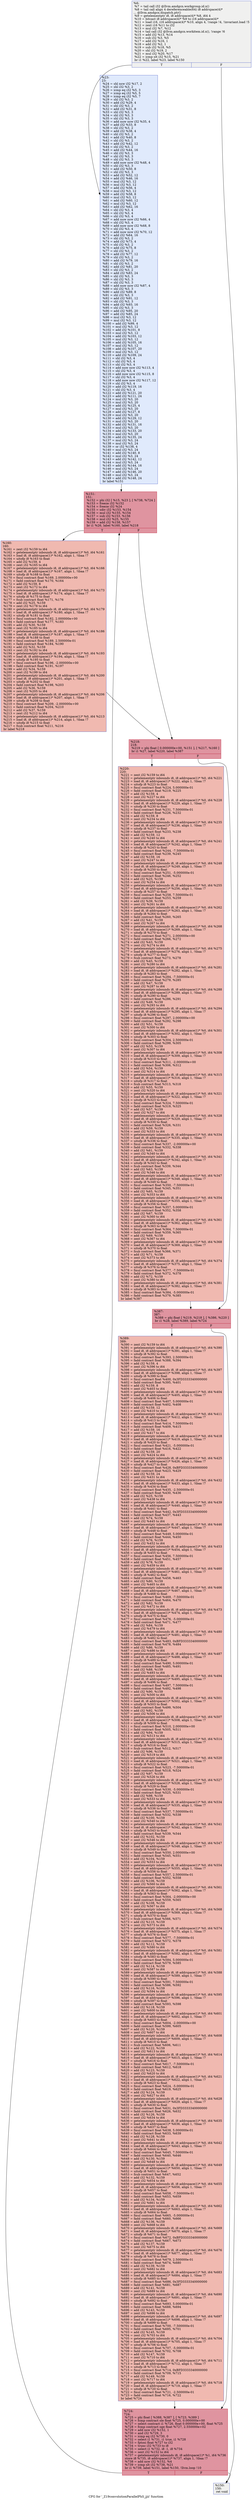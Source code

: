 digraph "CFG for '_Z19convolutionParallelPhS_jjii' function" {
	label="CFG for '_Z19convolutionParallelPhS_jjii' function";

	Node0x6183500 [shape=record,color="#3d50c3ff", style=filled, fillcolor="#dedcdb70",label="{%6:\l  %7 = tail call i32 @llvm.amdgcn.workgroup.id.x()\l  %8 = tail call align 4 dereferenceable(64) i8 addrspace(4)*\l... @llvm.amdgcn.dispatch.ptr()\l  %9 = getelementptr i8, i8 addrspace(4)* %8, i64 4\l  %10 = bitcast i8 addrspace(4)* %9 to i16 addrspace(4)*\l  %11 = load i16, i16 addrspace(4)* %10, align 4, !range !4, !invariant.load !5\l  %12 = zext i16 %11 to i32\l  %13 = mul i32 %7, %12\l  %14 = tail call i32 @llvm.amdgcn.workitem.id.x(), !range !6\l  %15 = add i32 %13, %14\l  %16 = sub i32 %3, %5\l  %17 = add i32 %16, 1\l  %18 = add i32 %2, 1\l  %19 = sub i32 %18, %5\l  %20 = shl i32 %19, 2\l  %21 = mul i32 %20, %17\l  %22 = icmp slt i32 %15, %21\l  br i1 %22, label %23, label %150\l|{<s0>T|<s1>F}}"];
	Node0x6183500:s0 -> Node0x61857e0;
	Node0x6183500:s1 -> Node0x6185870;
	Node0x61857e0 [shape=record,color="#3d50c3ff", style=filled, fillcolor="#b9d0f970",label="{%23:\l23:                                               \l  %24 = shl nsw i32 %17, 2\l  %25 = shl i32 %3, 2\l  %26 = icmp eq i32 %5, 3\l  %27 = icmp eq i32 %5, 5\l  %28 = icmp eq i32 %5, 7\l  %29 = shl i32 %3, 2\l  %30 = add i32 %29, 4\l  %31 = shl i32 %3, 2\l  %32 = add i32 %31, 8\l  %33 = shl i32 %3, 3\l  %34 = shl i32 %3, 3\l  %35 = shl i32 %3, 3\l  %36 = add nuw nsw i32 %35, 4\l  %37 = add i32 %33, 8\l  %38 = shl i32 %3, 2\l  %39 = add i32 %38, 4\l  %40 = shl i32 %3, 2\l  %41 = add i32 %40, 8\l  %42 = shl i32 %3, 2\l  %43 = add i32 %42, 12\l  %44 = shl i32 %3, 2\l  %45 = add i32 %44, 16\l  %46 = shl i32 %3, 3\l  %47 = shl i32 %3, 3\l  %48 = shl i32 %3, 3\l  %49 = add nuw nsw i32 %48, 4\l  %50 = shl i32 %3, 3\l  %51 = add i32 %50, 8\l  %52 = shl i32 %3, 3\l  %53 = add i32 %52, 12\l  %54 = add i32 %46, 16\l  %55 = mul i32 %3, 12\l  %56 = mul i32 %3, 12\l  %57 = add i32 %56, 4\l  %58 = mul i32 %3, 12\l  %59 = add i32 %58, 8\l  %60 = mul i32 %3, 12\l  %61 = add i32 %60, 12\l  %62 = mul i32 %3, 12\l  %63 = add i32 %62, 16\l  %64 = shl i32 %3, 4\l  %65 = shl i32 %3, 4\l  %66 = shl i32 %3, 4\l  %67 = add nuw nsw i32 %66, 4\l  %68 = shl i32 %3, 4\l  %69 = add nuw nsw i32 %68, 8\l  %70 = shl i32 %3, 4\l  %71 = add nuw nsw i32 %70, 12\l  %72 = add i32 %64, 16\l  %73 = shl i32 %3, 2\l  %74 = add i32 %73, 4\l  %75 = shl i32 %3, 2\l  %76 = add i32 %75, 8\l  %77 = shl i32 %3, 2\l  %78 = add i32 %77, 12\l  %79 = shl i32 %3, 2\l  %80 = add i32 %79, 16\l  %81 = shl i32 %3, 2\l  %82 = add i32 %81, 20\l  %83 = shl i32 %3, 2\l  %84 = add i32 %83, 24\l  %85 = shl i32 %3, 3\l  %86 = shl i32 %3, 3\l  %87 = shl i32 %3, 3\l  %88 = add nuw nsw i32 %87, 4\l  %89 = shl i32 %3, 3\l  %90 = add i32 %89, 8\l  %91 = shl i32 %3, 3\l  %92 = add i32 %91, 12\l  %93 = shl i32 %3, 3\l  %94 = add i32 %93, 16\l  %95 = shl i32 %3, 3\l  %96 = add i32 %95, 20\l  %97 = add i32 %85, 24\l  %98 = mul i32 %3, 12\l  %99 = mul i32 %3, 12\l  %100 = add i32 %99, 4\l  %101 = mul i32 %3, 12\l  %102 = add i32 %101, 8\l  %103 = mul i32 %3, 12\l  %104 = add i32 %103, 12\l  %105 = mul i32 %3, 12\l  %106 = add i32 %105, 16\l  %107 = mul i32 %3, 12\l  %108 = add i32 %107, 20\l  %109 = mul i32 %3, 12\l  %110 = add i32 %109, 24\l  %111 = shl i32 %3, 4\l  %112 = shl i32 %3, 4\l  %113 = shl i32 %3, 4\l  %114 = add nuw nsw i32 %113, 4\l  %115 = shl i32 %3, 4\l  %116 = add nuw nsw i32 %115, 8\l  %117 = shl i32 %3, 4\l  %118 = add nuw nsw i32 %117, 12\l  %119 = shl i32 %3, 4\l  %120 = add i32 %119, 16\l  %121 = shl i32 %3, 4\l  %122 = add i32 %121, 20\l  %123 = add i32 %111, 24\l  %124 = mul i32 %3, 20\l  %125 = mul i32 %3, 20\l  %126 = add i32 %125, 4\l  %127 = mul i32 %3, 20\l  %128 = add i32 %127, 8\l  %129 = mul i32 %3, 20\l  %130 = add i32 %129, 12\l  %131 = mul i32 %3, 20\l  %132 = add i32 %131, 16\l  %133 = mul i32 %3, 20\l  %134 = add i32 %133, 20\l  %135 = mul i32 %3, 20\l  %136 = add i32 %135, 24\l  %137 = mul i32 %3, 24\l  %138 = mul i32 %3, 24\l  %139 = or i32 %138, 4\l  %140 = mul i32 %3, 24\l  %141 = add i32 %140, 8\l  %142 = mul i32 %3, 24\l  %143 = add i32 %142, 12\l  %144 = mul i32 %3, 24\l  %145 = add i32 %144, 16\l  %146 = mul i32 %3, 24\l  %147 = add i32 %146, 20\l  %148 = mul i32 %3, 24\l  %149 = add i32 %148, 24\l  br label %151\l}"];
	Node0x61857e0 -> Node0x618a980;
	Node0x6185870 [shape=record,color="#3d50c3ff", style=filled, fillcolor="#dedcdb70",label="{%150:\l150:                                              \l  ret void\l}"];
	Node0x618a980 [shape=record,color="#b70d28ff", style=filled, fillcolor="#b70d2870",label="{%151:\l151:                                              \l  %152 = phi i32 [ %15, %23 ], [ %738, %724 ]\l  %153 = freeze i32 %152\l  %154 = freeze i32 %24\l  %155 = sdiv i32 %153, %154\l  %156 = mul i32 %155, %154\l  %157 = sub i32 %153, %156\l  %158 = mul i32 %25, %155\l  %159 = add i32 %158, %157\l  br i1 %26, label %160, label %218\l|{<s0>T|<s1>F}}"];
	Node0x618a980:s0 -> Node0x618af80;
	Node0x618a980:s1 -> Node0x618b010;
	Node0x618af80 [shape=record,color="#3d50c3ff", style=filled, fillcolor="#de614d70",label="{%160:\l160:                                              \l  %161 = zext i32 %159 to i64\l  %162 = getelementptr inbounds i8, i8 addrspace(1)* %0, i64 %161\l  %163 = load i8, i8 addrspace(1)* %162, align 1, !tbaa !7\l  %164 = uitofp i8 %163 to float\l  %165 = add i32 %159, 4\l  %166 = zext i32 %165 to i64\l  %167 = getelementptr inbounds i8, i8 addrspace(1)* %0, i64 %166\l  %168 = load i8, i8 addrspace(1)* %167, align 1, !tbaa !7\l  %169 = uitofp i8 %168 to float\l  %170 = fmul contract float %169, 2.000000e+00\l  %171 = fadd contract float %170, %164\l  %172 = add i32 %159, 8\l  %173 = zext i32 %172 to i64\l  %174 = getelementptr inbounds i8, i8 addrspace(1)* %0, i64 %173\l  %175 = load i8, i8 addrspace(1)* %174, align 1, !tbaa !7\l  %176 = uitofp i8 %175 to float\l  %177 = fsub contract float %171, %176\l  %178 = add i32 %25, %159\l  %179 = zext i32 %178 to i64\l  %180 = getelementptr inbounds i8, i8 addrspace(1)* %0, i64 %179\l  %181 = load i8, i8 addrspace(1)* %180, align 1, !tbaa !7\l  %182 = uitofp i8 %181 to float\l  %183 = fmul contract float %182, 2.000000e+00\l  %184 = fadd contract float %177, %183\l  %185 = add i32 %30, %159\l  %186 = zext i32 %185 to i64\l  %187 = getelementptr inbounds i8, i8 addrspace(1)* %0, i64 %186\l  %188 = load i8, i8 addrspace(1)* %187, align 1, !tbaa !7\l  %189 = uitofp i8 %188 to float\l  %190 = fmul contract float %189, 2.500000e-01\l  %191 = fadd contract float %184, %190\l  %192 = add i32 %32, %159\l  %193 = zext i32 %192 to i64\l  %194 = getelementptr inbounds i8, i8 addrspace(1)* %0, i64 %193\l  %195 = load i8, i8 addrspace(1)* %194, align 1, !tbaa !7\l  %196 = uitofp i8 %195 to float\l  %197 = fmul contract float %196, -2.000000e+00\l  %198 = fadd contract float %191, %197\l  %199 = add i32 %34, %159\l  %200 = zext i32 %199 to i64\l  %201 = getelementptr inbounds i8, i8 addrspace(1)* %0, i64 %200\l  %202 = load i8, i8 addrspace(1)* %201, align 1, !tbaa !7\l  %203 = uitofp i8 %202 to float\l  %204 = fadd contract float %198, %203\l  %205 = add i32 %36, %159\l  %206 = zext i32 %205 to i64\l  %207 = getelementptr inbounds i8, i8 addrspace(1)* %0, i64 %206\l  %208 = load i8, i8 addrspace(1)* %207, align 1, !tbaa !7\l  %209 = uitofp i8 %208 to float\l  %210 = fmul contract float %209, -2.000000e+00\l  %211 = fadd contract float %204, %210\l  %212 = add i32 %37, %159\l  %213 = zext i32 %212 to i64\l  %214 = getelementptr inbounds i8, i8 addrspace(1)* %0, i64 %213\l  %215 = load i8, i8 addrspace(1)* %214, align 1, !tbaa !7\l  %216 = uitofp i8 %215 to float\l  %217 = fsub contract float %211, %216\l  br label %218\l}"];
	Node0x618af80 -> Node0x618b010;
	Node0x618b010 [shape=record,color="#b70d28ff", style=filled, fillcolor="#b70d2870",label="{%218:\l218:                                              \l  %219 = phi float [ 0.000000e+00, %151 ], [ %217, %160 ]\l  br i1 %27, label %220, label %387\l|{<s0>T|<s1>F}}"];
	Node0x618b010:s0 -> Node0x618e1c0;
	Node0x618b010:s1 -> Node0x618e250;
	Node0x618e1c0 [shape=record,color="#3d50c3ff", style=filled, fillcolor="#de614d70",label="{%220:\l220:                                              \l  %221 = zext i32 %159 to i64\l  %222 = getelementptr inbounds i8, i8 addrspace(1)* %0, i64 %221\l  %223 = load i8, i8 addrspace(1)* %222, align 1, !tbaa !7\l  %224 = uitofp i8 %223 to float\l  %225 = fmul contract float %224, 5.000000e-01\l  %226 = fadd contract float %219, %225\l  %227 = add i32 %159, 4\l  %228 = zext i32 %227 to i64\l  %229 = getelementptr inbounds i8, i8 addrspace(1)* %0, i64 %228\l  %230 = load i8, i8 addrspace(1)* %229, align 1, !tbaa !7\l  %231 = uitofp i8 %230 to float\l  %232 = fmul contract float %231, 7.500000e-01\l  %233 = fadd contract float %226, %232\l  %234 = add i32 %159, 8\l  %235 = zext i32 %234 to i64\l  %236 = getelementptr inbounds i8, i8 addrspace(1)* %0, i64 %235\l  %237 = load i8, i8 addrspace(1)* %236, align 1, !tbaa !7\l  %238 = uitofp i8 %237 to float\l  %239 = fadd contract float %233, %238\l  %240 = add i32 %159, 12\l  %241 = zext i32 %240 to i64\l  %242 = getelementptr inbounds i8, i8 addrspace(1)* %0, i64 %241\l  %243 = load i8, i8 addrspace(1)* %242, align 1, !tbaa !7\l  %244 = uitofp i8 %243 to float\l  %245 = fmul contract float %244, -7.500000e-01\l  %246 = fadd contract float %239, %245\l  %247 = add i32 %159, 16\l  %248 = zext i32 %247 to i64\l  %249 = getelementptr inbounds i8, i8 addrspace(1)* %0, i64 %248\l  %250 = load i8, i8 addrspace(1)* %249, align 1, !tbaa !7\l  %251 = uitofp i8 %250 to float\l  %252 = fmul contract float %251, -5.000000e-01\l  %253 = fadd contract float %246, %252\l  %254 = add i32 %25, %159\l  %255 = zext i32 %254 to i64\l  %256 = getelementptr inbounds i8, i8 addrspace(1)* %0, i64 %255\l  %257 = load i8, i8 addrspace(1)* %256, align 1, !tbaa !7\l  %258 = uitofp i8 %257 to float\l  %259 = fmul contract float %258, 7.500000e-01\l  %260 = fadd contract float %253, %259\l  %261 = add i32 %39, %159\l  %262 = zext i32 %261 to i64\l  %263 = getelementptr inbounds i8, i8 addrspace(1)* %0, i64 %262\l  %264 = load i8, i8 addrspace(1)* %263, align 1, !tbaa !7\l  %265 = uitofp i8 %264 to float\l  %266 = fadd contract float %260, %265\l  %267 = add i32 %41, %159\l  %268 = zext i32 %267 to i64\l  %269 = getelementptr inbounds i8, i8 addrspace(1)* %0, i64 %268\l  %270 = load i8, i8 addrspace(1)* %269, align 1, !tbaa !7\l  %271 = uitofp i8 %270 to float\l  %272 = fmul contract float %271, 2.000000e+00\l  %273 = fadd contract float %266, %272\l  %274 = add i32 %43, %159\l  %275 = zext i32 %274 to i64\l  %276 = getelementptr inbounds i8, i8 addrspace(1)* %0, i64 %275\l  %277 = load i8, i8 addrspace(1)* %276, align 1, !tbaa !7\l  %278 = uitofp i8 %277 to float\l  %279 = fsub contract float %273, %278\l  %280 = add i32 %45, %159\l  %281 = zext i32 %280 to i64\l  %282 = getelementptr inbounds i8, i8 addrspace(1)* %0, i64 %281\l  %283 = load i8, i8 addrspace(1)* %282, align 1, !tbaa !7\l  %284 = uitofp i8 %283 to float\l  %285 = fmul contract float %284, -7.500000e-01\l  %286 = fadd contract float %279, %285\l  %287 = add i32 %47, %159\l  %288 = zext i32 %287 to i64\l  %289 = getelementptr inbounds i8, i8 addrspace(1)* %0, i64 %288\l  %290 = load i8, i8 addrspace(1)* %289, align 1, !tbaa !7\l  %291 = uitofp i8 %290 to float\l  %292 = fadd contract float %286, %291\l  %293 = add i32 %49, %159\l  %294 = zext i32 %293 to i64\l  %295 = getelementptr inbounds i8, i8 addrspace(1)* %0, i64 %294\l  %296 = load i8, i8 addrspace(1)* %295, align 1, !tbaa !7\l  %297 = uitofp i8 %296 to float\l  %298 = fmul contract float %297, 2.000000e+00\l  %299 = fadd contract float %292, %298\l  %300 = add i32 %51, %159\l  %301 = zext i32 %300 to i64\l  %302 = getelementptr inbounds i8, i8 addrspace(1)* %0, i64 %301\l  %303 = load i8, i8 addrspace(1)* %302, align 1, !tbaa !7\l  %304 = uitofp i8 %303 to float\l  %305 = fmul contract float %304, 2.500000e-01\l  %306 = fadd contract float %299, %305\l  %307 = add i32 %53, %159\l  %308 = zext i32 %307 to i64\l  %309 = getelementptr inbounds i8, i8 addrspace(1)* %0, i64 %308\l  %310 = load i8, i8 addrspace(1)* %309, align 1, !tbaa !7\l  %311 = uitofp i8 %310 to float\l  %312 = fmul contract float %311, -2.000000e+00\l  %313 = fadd contract float %306, %312\l  %314 = add i32 %54, %159\l  %315 = zext i32 %314 to i64\l  %316 = getelementptr inbounds i8, i8 addrspace(1)* %0, i64 %315\l  %317 = load i8, i8 addrspace(1)* %316, align 1, !tbaa !7\l  %318 = uitofp i8 %317 to float\l  %319 = fsub contract float %313, %318\l  %320 = add i32 %55, %159\l  %321 = zext i32 %320 to i64\l  %322 = getelementptr inbounds i8, i8 addrspace(1)* %0, i64 %321\l  %323 = load i8, i8 addrspace(1)* %322, align 1, !tbaa !7\l  %324 = uitofp i8 %323 to float\l  %325 = fmul contract float %324, 7.500000e-01\l  %326 = fadd contract float %319, %325\l  %327 = add i32 %57, %159\l  %328 = zext i32 %327 to i64\l  %329 = getelementptr inbounds i8, i8 addrspace(1)* %0, i64 %328\l  %330 = load i8, i8 addrspace(1)* %329, align 1, !tbaa !7\l  %331 = uitofp i8 %330 to float\l  %332 = fadd contract float %326, %331\l  %333 = add i32 %59, %159\l  %334 = zext i32 %333 to i64\l  %335 = getelementptr inbounds i8, i8 addrspace(1)* %0, i64 %334\l  %336 = load i8, i8 addrspace(1)* %335, align 1, !tbaa !7\l  %337 = uitofp i8 %336 to float\l  %338 = fmul contract float %337, -2.000000e+00\l  %339 = fadd contract float %332, %338\l  %340 = add i32 %61, %159\l  %341 = zext i32 %340 to i64\l  %342 = getelementptr inbounds i8, i8 addrspace(1)* %0, i64 %341\l  %343 = load i8, i8 addrspace(1)* %342, align 1, !tbaa !7\l  %344 = uitofp i8 %343 to float\l  %345 = fsub contract float %339, %344\l  %346 = add i32 %63, %159\l  %347 = zext i32 %346 to i64\l  %348 = getelementptr inbounds i8, i8 addrspace(1)* %0, i64 %347\l  %349 = load i8, i8 addrspace(1)* %348, align 1, !tbaa !7\l  %350 = uitofp i8 %349 to float\l  %351 = fmul contract float %350, -7.500000e-01\l  %352 = fadd contract float %345, %351\l  %353 = add i32 %65, %159\l  %354 = zext i32 %353 to i64\l  %355 = getelementptr inbounds i8, i8 addrspace(1)* %0, i64 %354\l  %356 = load i8, i8 addrspace(1)* %355, align 1, !tbaa !7\l  %357 = uitofp i8 %356 to float\l  %358 = fmul contract float %357, 5.000000e-01\l  %359 = fadd contract float %352, %358\l  %360 = add i32 %67, %159\l  %361 = zext i32 %360 to i64\l  %362 = getelementptr inbounds i8, i8 addrspace(1)* %0, i64 %361\l  %363 = load i8, i8 addrspace(1)* %362, align 1, !tbaa !7\l  %364 = uitofp i8 %363 to float\l  %365 = fmul contract float %364, 7.500000e-01\l  %366 = fadd contract float %359, %365\l  %367 = add i32 %69, %159\l  %368 = zext i32 %367 to i64\l  %369 = getelementptr inbounds i8, i8 addrspace(1)* %0, i64 %368\l  %370 = load i8, i8 addrspace(1)* %369, align 1, !tbaa !7\l  %371 = uitofp i8 %370 to float\l  %372 = fsub contract float %366, %371\l  %373 = add i32 %71, %159\l  %374 = zext i32 %373 to i64\l  %375 = getelementptr inbounds i8, i8 addrspace(1)* %0, i64 %374\l  %376 = load i8, i8 addrspace(1)* %375, align 1, !tbaa !7\l  %377 = uitofp i8 %376 to float\l  %378 = fmul contract float %377, -7.500000e-01\l  %379 = fadd contract float %372, %378\l  %380 = add i32 %72, %159\l  %381 = zext i32 %380 to i64\l  %382 = getelementptr inbounds i8, i8 addrspace(1)* %0, i64 %381\l  %383 = load i8, i8 addrspace(1)* %382, align 1, !tbaa !7\l  %384 = uitofp i8 %383 to float\l  %385 = fmul contract float %384, -5.000000e-01\l  %386 = fadd contract float %379, %385\l  br label %387\l}"];
	Node0x618e1c0 -> Node0x618e250;
	Node0x618e250 [shape=record,color="#b70d28ff", style=filled, fillcolor="#b70d2870",label="{%387:\l387:                                              \l  %388 = phi float [ %219, %218 ], [ %386, %220 ]\l  br i1 %28, label %389, label %724\l|{<s0>T|<s1>F}}"];
	Node0x618e250:s0 -> Node0x6194310;
	Node0x618e250:s1 -> Node0x618aad0;
	Node0x6194310 [shape=record,color="#3d50c3ff", style=filled, fillcolor="#de614d70",label="{%389:\l389:                                              \l  %390 = zext i32 %159 to i64\l  %391 = getelementptr inbounds i8, i8 addrspace(1)* %0, i64 %390\l  %392 = load i8, i8 addrspace(1)* %391, align 1, !tbaa !7\l  %393 = uitofp i8 %392 to float\l  %394 = fmul contract float %393, 2.500000e-01\l  %395 = fadd contract float %388, %394\l  %396 = add i32 %159, 4\l  %397 = zext i32 %396 to i64\l  %398 = getelementptr inbounds i8, i8 addrspace(1)* %0, i64 %397\l  %399 = load i8, i8 addrspace(1)* %398, align 1, !tbaa !7\l  %400 = uitofp i8 %399 to float\l  %401 = fmul contract float %400, 0x3FD3333340000000\l  %402 = fadd contract float %395, %401\l  %403 = add i32 %159, 8\l  %404 = zext i32 %403 to i64\l  %405 = getelementptr inbounds i8, i8 addrspace(1)* %0, i64 %404\l  %406 = load i8, i8 addrspace(1)* %405, align 1, !tbaa !7\l  %407 = uitofp i8 %406 to float\l  %408 = fmul contract float %407, 5.000000e-01\l  %409 = fadd contract float %402, %408\l  %410 = add i32 %159, 12\l  %411 = zext i32 %410 to i64\l  %412 = getelementptr inbounds i8, i8 addrspace(1)* %0, i64 %411\l  %413 = load i8, i8 addrspace(1)* %412, align 1, !tbaa !7\l  %414 = uitofp i8 %413 to float\l  %415 = fmul contract float %414, 7.500000e-01\l  %416 = fadd contract float %409, %415\l  %417 = add i32 %159, 16\l  %418 = zext i32 %417 to i64\l  %419 = getelementptr inbounds i8, i8 addrspace(1)* %0, i64 %418\l  %420 = load i8, i8 addrspace(1)* %419, align 1, !tbaa !7\l  %421 = uitofp i8 %420 to float\l  %422 = fmul contract float %421, -5.000000e-01\l  %423 = fadd contract float %416, %422\l  %424 = add i32 %159, 20\l  %425 = zext i32 %424 to i64\l  %426 = getelementptr inbounds i8, i8 addrspace(1)* %0, i64 %425\l  %427 = load i8, i8 addrspace(1)* %426, align 1, !tbaa !7\l  %428 = uitofp i8 %427 to float\l  %429 = fmul contract float %428, 0xBFD3333340000000\l  %430 = fadd contract float %423, %429\l  %431 = add i32 %159, 24\l  %432 = zext i32 %431 to i64\l  %433 = getelementptr inbounds i8, i8 addrspace(1)* %0, i64 %432\l  %434 = load i8, i8 addrspace(1)* %433, align 1, !tbaa !7\l  %435 = uitofp i8 %434 to float\l  %436 = fmul contract float %435, -2.500000e-01\l  %437 = fadd contract float %430, %436\l  %438 = add i32 %25, %159\l  %439 = zext i32 %438 to i64\l  %440 = getelementptr inbounds i8, i8 addrspace(1)* %0, i64 %439\l  %441 = load i8, i8 addrspace(1)* %440, align 1, !tbaa !7\l  %442 = uitofp i8 %441 to float\l  %443 = fmul contract float %442, 0x3FD3333340000000\l  %444 = fadd contract float %437, %443\l  %445 = add i32 %74, %159\l  %446 = zext i32 %445 to i64\l  %447 = getelementptr inbounds i8, i8 addrspace(1)* %0, i64 %446\l  %448 = load i8, i8 addrspace(1)* %447, align 1, !tbaa !7\l  %449 = uitofp i8 %448 to float\l  %450 = fmul contract float %449, 5.000000e-01\l  %451 = fadd contract float %444, %450\l  %452 = add i32 %76, %159\l  %453 = zext i32 %452 to i64\l  %454 = getelementptr inbounds i8, i8 addrspace(1)* %0, i64 %453\l  %455 = load i8, i8 addrspace(1)* %454, align 1, !tbaa !7\l  %456 = uitofp i8 %455 to float\l  %457 = fmul contract float %456, 7.500000e-01\l  %458 = fadd contract float %451, %457\l  %459 = add i32 %78, %159\l  %460 = zext i32 %459 to i64\l  %461 = getelementptr inbounds i8, i8 addrspace(1)* %0, i64 %460\l  %462 = load i8, i8 addrspace(1)* %461, align 1, !tbaa !7\l  %463 = uitofp i8 %462 to float\l  %464 = fadd contract float %458, %463\l  %465 = add i32 %80, %159\l  %466 = zext i32 %465 to i64\l  %467 = getelementptr inbounds i8, i8 addrspace(1)* %0, i64 %466\l  %468 = load i8, i8 addrspace(1)* %467, align 1, !tbaa !7\l  %469 = uitofp i8 %468 to float\l  %470 = fmul contract float %469, -7.500000e-01\l  %471 = fadd contract float %464, %470\l  %472 = add i32 %82, %159\l  %473 = zext i32 %472 to i64\l  %474 = getelementptr inbounds i8, i8 addrspace(1)* %0, i64 %473\l  %475 = load i8, i8 addrspace(1)* %474, align 1, !tbaa !7\l  %476 = uitofp i8 %475 to float\l  %477 = fmul contract float %476, -5.000000e-01\l  %478 = fadd contract float %471, %477\l  %479 = add i32 %84, %159\l  %480 = zext i32 %479 to i64\l  %481 = getelementptr inbounds i8, i8 addrspace(1)* %0, i64 %480\l  %482 = load i8, i8 addrspace(1)* %481, align 1, !tbaa !7\l  %483 = uitofp i8 %482 to float\l  %484 = fmul contract float %483, 0xBFD3333340000000\l  %485 = fadd contract float %478, %484\l  %486 = add i32 %86, %159\l  %487 = zext i32 %486 to i64\l  %488 = getelementptr inbounds i8, i8 addrspace(1)* %0, i64 %487\l  %489 = load i8, i8 addrspace(1)* %488, align 1, !tbaa !7\l  %490 = uitofp i8 %489 to float\l  %491 = fmul contract float %490, 5.000000e-01\l  %492 = fadd contract float %485, %491\l  %493 = add i32 %88, %159\l  %494 = zext i32 %493 to i64\l  %495 = getelementptr inbounds i8, i8 addrspace(1)* %0, i64 %494\l  %496 = load i8, i8 addrspace(1)* %495, align 1, !tbaa !7\l  %497 = uitofp i8 %496 to float\l  %498 = fmul contract float %497, 7.500000e-01\l  %499 = fadd contract float %492, %498\l  %500 = add i32 %90, %159\l  %501 = zext i32 %500 to i64\l  %502 = getelementptr inbounds i8, i8 addrspace(1)* %0, i64 %501\l  %503 = load i8, i8 addrspace(1)* %502, align 1, !tbaa !7\l  %504 = uitofp i8 %503 to float\l  %505 = fadd contract float %499, %504\l  %506 = add i32 %92, %159\l  %507 = zext i32 %506 to i64\l  %508 = getelementptr inbounds i8, i8 addrspace(1)* %0, i64 %507\l  %509 = load i8, i8 addrspace(1)* %508, align 1, !tbaa !7\l  %510 = uitofp i8 %509 to float\l  %511 = fmul contract float %510, 2.000000e+00\l  %512 = fadd contract float %505, %511\l  %513 = add i32 %94, %159\l  %514 = zext i32 %513 to i64\l  %515 = getelementptr inbounds i8, i8 addrspace(1)* %0, i64 %514\l  %516 = load i8, i8 addrspace(1)* %515, align 1, !tbaa !7\l  %517 = uitofp i8 %516 to float\l  %518 = fsub contract float %512, %517\l  %519 = add i32 %96, %159\l  %520 = zext i32 %519 to i64\l  %521 = getelementptr inbounds i8, i8 addrspace(1)* %0, i64 %520\l  %522 = load i8, i8 addrspace(1)* %521, align 1, !tbaa !7\l  %523 = uitofp i8 %522 to float\l  %524 = fmul contract float %523, -7.500000e-01\l  %525 = fadd contract float %518, %524\l  %526 = add i32 %97, %159\l  %527 = zext i32 %526 to i64\l  %528 = getelementptr inbounds i8, i8 addrspace(1)* %0, i64 %527\l  %529 = load i8, i8 addrspace(1)* %528, align 1, !tbaa !7\l  %530 = uitofp i8 %529 to float\l  %531 = fmul contract float %530, -5.000000e-01\l  %532 = fadd contract float %525, %531\l  %533 = add i32 %98, %159\l  %534 = zext i32 %533 to i64\l  %535 = getelementptr inbounds i8, i8 addrspace(1)* %0, i64 %534\l  %536 = load i8, i8 addrspace(1)* %535, align 1, !tbaa !7\l  %537 = uitofp i8 %536 to float\l  %538 = fmul contract float %537, 7.500000e-01\l  %539 = fadd contract float %532, %538\l  %540 = add i32 %100, %159\l  %541 = zext i32 %540 to i64\l  %542 = getelementptr inbounds i8, i8 addrspace(1)* %0, i64 %541\l  %543 = load i8, i8 addrspace(1)* %542, align 1, !tbaa !7\l  %544 = uitofp i8 %543 to float\l  %545 = fadd contract float %539, %544\l  %546 = add i32 %102, %159\l  %547 = zext i32 %546 to i64\l  %548 = getelementptr inbounds i8, i8 addrspace(1)* %0, i64 %547\l  %549 = load i8, i8 addrspace(1)* %548, align 1, !tbaa !7\l  %550 = uitofp i8 %549 to float\l  %551 = fmul contract float %550, 2.000000e+00\l  %552 = fadd contract float %545, %551\l  %553 = add i32 %104, %159\l  %554 = zext i32 %553 to i64\l  %555 = getelementptr inbounds i8, i8 addrspace(1)* %0, i64 %554\l  %556 = load i8, i8 addrspace(1)* %555, align 1, !tbaa !7\l  %557 = uitofp i8 %556 to float\l  %558 = fmul contract float %557, 2.500000e-01\l  %559 = fadd contract float %552, %558\l  %560 = add i32 %106, %159\l  %561 = zext i32 %560 to i64\l  %562 = getelementptr inbounds i8, i8 addrspace(1)* %0, i64 %561\l  %563 = load i8, i8 addrspace(1)* %562, align 1, !tbaa !7\l  %564 = uitofp i8 %563 to float\l  %565 = fmul contract float %564, -2.000000e+00\l  %566 = fadd contract float %559, %565\l  %567 = add i32 %108, %159\l  %568 = zext i32 %567 to i64\l  %569 = getelementptr inbounds i8, i8 addrspace(1)* %0, i64 %568\l  %570 = load i8, i8 addrspace(1)* %569, align 1, !tbaa !7\l  %571 = uitofp i8 %570 to float\l  %572 = fsub contract float %566, %571\l  %573 = add i32 %110, %159\l  %574 = zext i32 %573 to i64\l  %575 = getelementptr inbounds i8, i8 addrspace(1)* %0, i64 %574\l  %576 = load i8, i8 addrspace(1)* %575, align 1, !tbaa !7\l  %577 = uitofp i8 %576 to float\l  %578 = fmul contract float %577, -7.500000e-01\l  %579 = fadd contract float %572, %578\l  %580 = add i32 %112, %159\l  %581 = zext i32 %580 to i64\l  %582 = getelementptr inbounds i8, i8 addrspace(1)* %0, i64 %581\l  %583 = load i8, i8 addrspace(1)* %582, align 1, !tbaa !7\l  %584 = uitofp i8 %583 to float\l  %585 = fmul contract float %584, 5.000000e-01\l  %586 = fadd contract float %579, %585\l  %587 = add i32 %114, %159\l  %588 = zext i32 %587 to i64\l  %589 = getelementptr inbounds i8, i8 addrspace(1)* %0, i64 %588\l  %590 = load i8, i8 addrspace(1)* %589, align 1, !tbaa !7\l  %591 = uitofp i8 %590 to float\l  %592 = fmul contract float %591, 7.500000e-01\l  %593 = fadd contract float %586, %592\l  %594 = add i32 %116, %159\l  %595 = zext i32 %594 to i64\l  %596 = getelementptr inbounds i8, i8 addrspace(1)* %0, i64 %595\l  %597 = load i8, i8 addrspace(1)* %596, align 1, !tbaa !7\l  %598 = uitofp i8 %597 to float\l  %599 = fadd contract float %593, %598\l  %600 = add i32 %118, %159\l  %601 = zext i32 %600 to i64\l  %602 = getelementptr inbounds i8, i8 addrspace(1)* %0, i64 %601\l  %603 = load i8, i8 addrspace(1)* %602, align 1, !tbaa !7\l  %604 = uitofp i8 %603 to float\l  %605 = fmul contract float %604, -2.000000e+00\l  %606 = fadd contract float %599, %605\l  %607 = add i32 %120, %159\l  %608 = zext i32 %607 to i64\l  %609 = getelementptr inbounds i8, i8 addrspace(1)* %0, i64 %608\l  %610 = load i8, i8 addrspace(1)* %609, align 1, !tbaa !7\l  %611 = uitofp i8 %610 to float\l  %612 = fsub contract float %606, %611\l  %613 = add i32 %122, %159\l  %614 = zext i32 %613 to i64\l  %615 = getelementptr inbounds i8, i8 addrspace(1)* %0, i64 %614\l  %616 = load i8, i8 addrspace(1)* %615, align 1, !tbaa !7\l  %617 = uitofp i8 %616 to float\l  %618 = fmul contract float %617, -7.500000e-01\l  %619 = fadd contract float %612, %618\l  %620 = add i32 %123, %159\l  %621 = zext i32 %620 to i64\l  %622 = getelementptr inbounds i8, i8 addrspace(1)* %0, i64 %621\l  %623 = load i8, i8 addrspace(1)* %622, align 1, !tbaa !7\l  %624 = uitofp i8 %623 to float\l  %625 = fmul contract float %624, -5.000000e-01\l  %626 = fadd contract float %619, %625\l  %627 = add i32 %124, %159\l  %628 = zext i32 %627 to i64\l  %629 = getelementptr inbounds i8, i8 addrspace(1)* %0, i64 %628\l  %630 = load i8, i8 addrspace(1)* %629, align 1, !tbaa !7\l  %631 = uitofp i8 %630 to float\l  %632 = fmul contract float %631, 0x3FD3333340000000\l  %633 = fadd contract float %626, %632\l  %634 = add i32 %126, %159\l  %635 = zext i32 %634 to i64\l  %636 = getelementptr inbounds i8, i8 addrspace(1)* %0, i64 %635\l  %637 = load i8, i8 addrspace(1)* %636, align 1, !tbaa !7\l  %638 = uitofp i8 %637 to float\l  %639 = fmul contract float %638, 5.000000e-01\l  %640 = fadd contract float %633, %639\l  %641 = add i32 %128, %159\l  %642 = zext i32 %641 to i64\l  %643 = getelementptr inbounds i8, i8 addrspace(1)* %0, i64 %642\l  %644 = load i8, i8 addrspace(1)* %643, align 1, !tbaa !7\l  %645 = uitofp i8 %644 to float\l  %646 = fmul contract float %645, 7.500000e-01\l  %647 = fadd contract float %640, %646\l  %648 = add i32 %130, %159\l  %649 = zext i32 %648 to i64\l  %650 = getelementptr inbounds i8, i8 addrspace(1)* %0, i64 %649\l  %651 = load i8, i8 addrspace(1)* %650, align 1, !tbaa !7\l  %652 = uitofp i8 %651 to float\l  %653 = fsub contract float %647, %652\l  %654 = add i32 %132, %159\l  %655 = zext i32 %654 to i64\l  %656 = getelementptr inbounds i8, i8 addrspace(1)* %0, i64 %655\l  %657 = load i8, i8 addrspace(1)* %656, align 1, !tbaa !7\l  %658 = uitofp i8 %657 to float\l  %659 = fmul contract float %658, -7.500000e-01\l  %660 = fadd contract float %653, %659\l  %661 = add i32 %134, %159\l  %662 = zext i32 %661 to i64\l  %663 = getelementptr inbounds i8, i8 addrspace(1)* %0, i64 %662\l  %664 = load i8, i8 addrspace(1)* %663, align 1, !tbaa !7\l  %665 = uitofp i8 %664 to float\l  %666 = fmul contract float %665, -5.000000e-01\l  %667 = fadd contract float %660, %666\l  %668 = add i32 %136, %159\l  %669 = zext i32 %668 to i64\l  %670 = getelementptr inbounds i8, i8 addrspace(1)* %0, i64 %669\l  %671 = load i8, i8 addrspace(1)* %670, align 1, !tbaa !7\l  %672 = uitofp i8 %671 to float\l  %673 = fmul contract float %672, 0xBFD3333340000000\l  %674 = fadd contract float %667, %673\l  %675 = add i32 %137, %159\l  %676 = zext i32 %675 to i64\l  %677 = getelementptr inbounds i8, i8 addrspace(1)* %0, i64 %676\l  %678 = load i8, i8 addrspace(1)* %677, align 1, !tbaa !7\l  %679 = uitofp i8 %678 to float\l  %680 = fmul contract float %679, 2.500000e-01\l  %681 = fadd contract float %674, %680\l  %682 = add i32 %139, %159\l  %683 = zext i32 %682 to i64\l  %684 = getelementptr inbounds i8, i8 addrspace(1)* %0, i64 %683\l  %685 = load i8, i8 addrspace(1)* %684, align 1, !tbaa !7\l  %686 = uitofp i8 %685 to float\l  %687 = fmul contract float %686, 0x3FD3333340000000\l  %688 = fadd contract float %681, %687\l  %689 = add i32 %141, %159\l  %690 = zext i32 %689 to i64\l  %691 = getelementptr inbounds i8, i8 addrspace(1)* %0, i64 %690\l  %692 = load i8, i8 addrspace(1)* %691, align 1, !tbaa !7\l  %693 = uitofp i8 %692 to float\l  %694 = fmul contract float %693, 5.000000e-01\l  %695 = fadd contract float %688, %694\l  %696 = add i32 %143, %159\l  %697 = zext i32 %696 to i64\l  %698 = getelementptr inbounds i8, i8 addrspace(1)* %0, i64 %697\l  %699 = load i8, i8 addrspace(1)* %698, align 1, !tbaa !7\l  %700 = uitofp i8 %699 to float\l  %701 = fmul contract float %700, -7.500000e-01\l  %702 = fadd contract float %695, %701\l  %703 = add i32 %145, %159\l  %704 = zext i32 %703 to i64\l  %705 = getelementptr inbounds i8, i8 addrspace(1)* %0, i64 %704\l  %706 = load i8, i8 addrspace(1)* %705, align 1, !tbaa !7\l  %707 = uitofp i8 %706 to float\l  %708 = fmul contract float %707, -5.000000e-01\l  %709 = fadd contract float %702, %708\l  %710 = add i32 %147, %159\l  %711 = zext i32 %710 to i64\l  %712 = getelementptr inbounds i8, i8 addrspace(1)* %0, i64 %711\l  %713 = load i8, i8 addrspace(1)* %712, align 1, !tbaa !7\l  %714 = uitofp i8 %713 to float\l  %715 = fmul contract float %714, 0xBFD3333340000000\l  %716 = fadd contract float %709, %715\l  %717 = add i32 %149, %159\l  %718 = zext i32 %717 to i64\l  %719 = getelementptr inbounds i8, i8 addrspace(1)* %0, i64 %718\l  %720 = load i8, i8 addrspace(1)* %719, align 1, !tbaa !7\l  %721 = uitofp i8 %720 to float\l  %722 = fmul contract float %721, -2.500000e-01\l  %723 = fadd contract float %716, %722\l  br label %724\l}"];
	Node0x6194310 -> Node0x618aad0;
	Node0x618aad0 [shape=record,color="#b70d28ff", style=filled, fillcolor="#b70d2870",label="{%724:\l724:                                              \l  %725 = phi float [ %388, %387 ], [ %723, %389 ]\l  %726 = fcmp contract ole float %725, 0.000000e+00\l  %727 = select contract i1 %726, float 0.000000e+00, float %725\l  %728 = fcmp contract oge float %727, 2.550000e+02\l  %729 = add nsw i32 %152, 1\l  %730 = and i32 %729, 3\l  %731 = icmp eq i32 %730, 0\l  %732 = select i1 %731, i1 true, i1 %728\l  %733 = fptosi float %727 to i32\l  %734 = trunc i32 %733 to i8\l  %735 = select i1 %732, i8 -1, i8 %734\l  %736 = sext i32 %152 to i64\l  %737 = getelementptr inbounds i8, i8 addrspace(1)* %1, i64 %736\l  store i8 %735, i8 addrspace(1)* %737, align 1, !tbaa !7\l  %738 = add nsw i32 %152, %4\l  %739 = icmp slt i32 %738, %21\l  br i1 %739, label %151, label %150, !llvm.loop !10\l|{<s0>T|<s1>F}}"];
	Node0x618aad0:s0 -> Node0x618a980;
	Node0x618aad0:s1 -> Node0x6185870;
}
